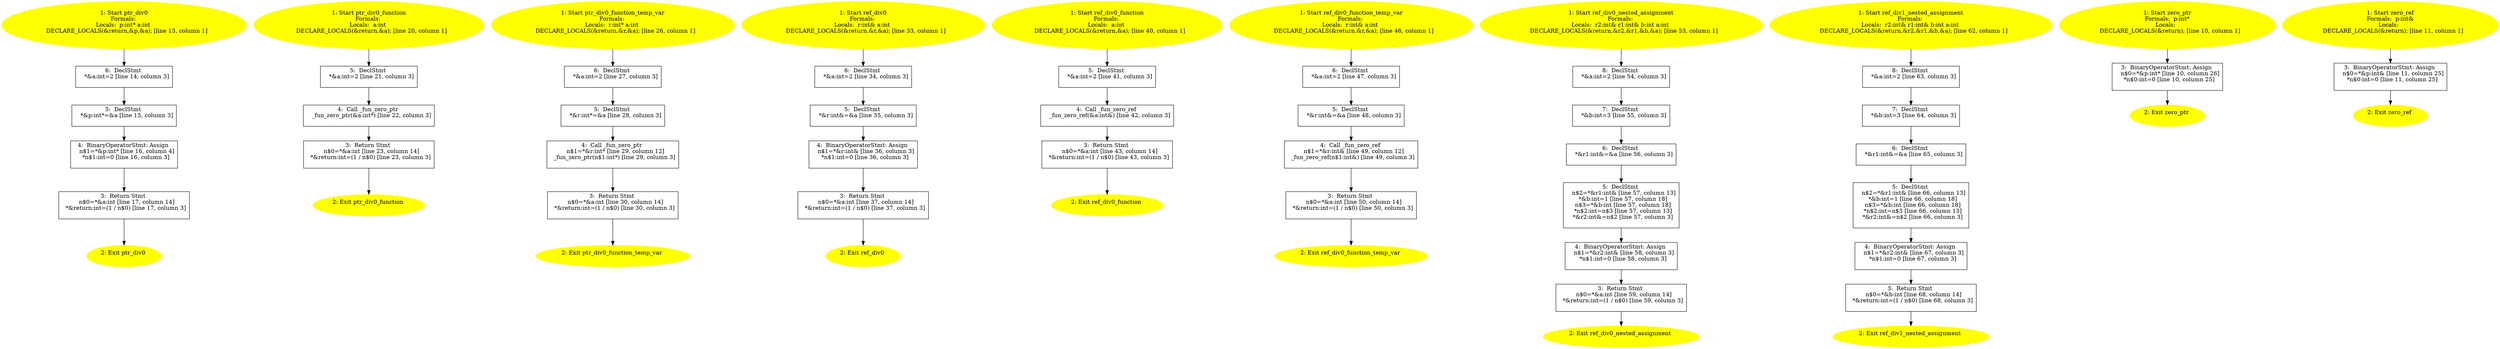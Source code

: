 /* @generated */
digraph cfg {
"ptr_div0#14193575060740497524.6928690623c7c21a5a52547c8cdd4310_1" [label="1: Start ptr_div0\nFormals: \nLocals:  p:int* a:int \n   DECLARE_LOCALS(&return,&p,&a); [line 13, column 1]\n " color=yellow style=filled]
	

	 "ptr_div0#14193575060740497524.6928690623c7c21a5a52547c8cdd4310_1" -> "ptr_div0#14193575060740497524.6928690623c7c21a5a52547c8cdd4310_6" ;
"ptr_div0#14193575060740497524.6928690623c7c21a5a52547c8cdd4310_2" [label="2: Exit ptr_div0 \n  " color=yellow style=filled]
	

"ptr_div0#14193575060740497524.6928690623c7c21a5a52547c8cdd4310_3" [label="3:  Return Stmt \n   n$0=*&a:int [line 17, column 14]\n  *&return:int=(1 / n$0) [line 17, column 3]\n " shape="box"]
	

	 "ptr_div0#14193575060740497524.6928690623c7c21a5a52547c8cdd4310_3" -> "ptr_div0#14193575060740497524.6928690623c7c21a5a52547c8cdd4310_2" ;
"ptr_div0#14193575060740497524.6928690623c7c21a5a52547c8cdd4310_4" [label="4:  BinaryOperatorStmt: Assign \n   n$1=*&p:int* [line 16, column 4]\n  *n$1:int=0 [line 16, column 3]\n " shape="box"]
	

	 "ptr_div0#14193575060740497524.6928690623c7c21a5a52547c8cdd4310_4" -> "ptr_div0#14193575060740497524.6928690623c7c21a5a52547c8cdd4310_3" ;
"ptr_div0#14193575060740497524.6928690623c7c21a5a52547c8cdd4310_5" [label="5:  DeclStmt \n   *&p:int*=&a [line 15, column 3]\n " shape="box"]
	

	 "ptr_div0#14193575060740497524.6928690623c7c21a5a52547c8cdd4310_5" -> "ptr_div0#14193575060740497524.6928690623c7c21a5a52547c8cdd4310_4" ;
"ptr_div0#14193575060740497524.6928690623c7c21a5a52547c8cdd4310_6" [label="6:  DeclStmt \n   *&a:int=2 [line 14, column 3]\n " shape="box"]
	

	 "ptr_div0#14193575060740497524.6928690623c7c21a5a52547c8cdd4310_6" -> "ptr_div0#14193575060740497524.6928690623c7c21a5a52547c8cdd4310_5" ;
"ptr_div0_function#15472019236267517423.0a3eb7529edaa487d598988d34f0b091_1" [label="1: Start ptr_div0_function\nFormals: \nLocals:  a:int \n   DECLARE_LOCALS(&return,&a); [line 20, column 1]\n " color=yellow style=filled]
	

	 "ptr_div0_function#15472019236267517423.0a3eb7529edaa487d598988d34f0b091_1" -> "ptr_div0_function#15472019236267517423.0a3eb7529edaa487d598988d34f0b091_5" ;
"ptr_div0_function#15472019236267517423.0a3eb7529edaa487d598988d34f0b091_2" [label="2: Exit ptr_div0_function \n  " color=yellow style=filled]
	

"ptr_div0_function#15472019236267517423.0a3eb7529edaa487d598988d34f0b091_3" [label="3:  Return Stmt \n   n$0=*&a:int [line 23, column 14]\n  *&return:int=(1 / n$0) [line 23, column 3]\n " shape="box"]
	

	 "ptr_div0_function#15472019236267517423.0a3eb7529edaa487d598988d34f0b091_3" -> "ptr_div0_function#15472019236267517423.0a3eb7529edaa487d598988d34f0b091_2" ;
"ptr_div0_function#15472019236267517423.0a3eb7529edaa487d598988d34f0b091_4" [label="4:  Call _fun_zero_ptr \n   _fun_zero_ptr(&a:int*) [line 22, column 3]\n " shape="box"]
	

	 "ptr_div0_function#15472019236267517423.0a3eb7529edaa487d598988d34f0b091_4" -> "ptr_div0_function#15472019236267517423.0a3eb7529edaa487d598988d34f0b091_3" ;
"ptr_div0_function#15472019236267517423.0a3eb7529edaa487d598988d34f0b091_5" [label="5:  DeclStmt \n   *&a:int=2 [line 21, column 3]\n " shape="box"]
	

	 "ptr_div0_function#15472019236267517423.0a3eb7529edaa487d598988d34f0b091_5" -> "ptr_div0_function#15472019236267517423.0a3eb7529edaa487d598988d34f0b091_4" ;
"ptr_div0_function_temp_var#5150281836928396778.6b88ca0a7e844195f8de319fd04a3139_1" [label="1: Start ptr_div0_function_temp_var\nFormals: \nLocals:  r:int* a:int \n   DECLARE_LOCALS(&return,&r,&a); [line 26, column 1]\n " color=yellow style=filled]
	

	 "ptr_div0_function_temp_var#5150281836928396778.6b88ca0a7e844195f8de319fd04a3139_1" -> "ptr_div0_function_temp_var#5150281836928396778.6b88ca0a7e844195f8de319fd04a3139_6" ;
"ptr_div0_function_temp_var#5150281836928396778.6b88ca0a7e844195f8de319fd04a3139_2" [label="2: Exit ptr_div0_function_temp_var \n  " color=yellow style=filled]
	

"ptr_div0_function_temp_var#5150281836928396778.6b88ca0a7e844195f8de319fd04a3139_3" [label="3:  Return Stmt \n   n$0=*&a:int [line 30, column 14]\n  *&return:int=(1 / n$0) [line 30, column 3]\n " shape="box"]
	

	 "ptr_div0_function_temp_var#5150281836928396778.6b88ca0a7e844195f8de319fd04a3139_3" -> "ptr_div0_function_temp_var#5150281836928396778.6b88ca0a7e844195f8de319fd04a3139_2" ;
"ptr_div0_function_temp_var#5150281836928396778.6b88ca0a7e844195f8de319fd04a3139_4" [label="4:  Call _fun_zero_ptr \n   n$1=*&r:int* [line 29, column 12]\n  _fun_zero_ptr(n$1:int*) [line 29, column 3]\n " shape="box"]
	

	 "ptr_div0_function_temp_var#5150281836928396778.6b88ca0a7e844195f8de319fd04a3139_4" -> "ptr_div0_function_temp_var#5150281836928396778.6b88ca0a7e844195f8de319fd04a3139_3" ;
"ptr_div0_function_temp_var#5150281836928396778.6b88ca0a7e844195f8de319fd04a3139_5" [label="5:  DeclStmt \n   *&r:int*=&a [line 28, column 3]\n " shape="box"]
	

	 "ptr_div0_function_temp_var#5150281836928396778.6b88ca0a7e844195f8de319fd04a3139_5" -> "ptr_div0_function_temp_var#5150281836928396778.6b88ca0a7e844195f8de319fd04a3139_4" ;
"ptr_div0_function_temp_var#5150281836928396778.6b88ca0a7e844195f8de319fd04a3139_6" [label="6:  DeclStmt \n   *&a:int=2 [line 27, column 3]\n " shape="box"]
	

	 "ptr_div0_function_temp_var#5150281836928396778.6b88ca0a7e844195f8de319fd04a3139_6" -> "ptr_div0_function_temp_var#5150281836928396778.6b88ca0a7e844195f8de319fd04a3139_5" ;
"ref_div0#1043072996947162803.d8e5fefe42038c8549979f6316354144_1" [label="1: Start ref_div0\nFormals: \nLocals:  r:int& a:int \n   DECLARE_LOCALS(&return,&r,&a); [line 33, column 1]\n " color=yellow style=filled]
	

	 "ref_div0#1043072996947162803.d8e5fefe42038c8549979f6316354144_1" -> "ref_div0#1043072996947162803.d8e5fefe42038c8549979f6316354144_6" ;
"ref_div0#1043072996947162803.d8e5fefe42038c8549979f6316354144_2" [label="2: Exit ref_div0 \n  " color=yellow style=filled]
	

"ref_div0#1043072996947162803.d8e5fefe42038c8549979f6316354144_3" [label="3:  Return Stmt \n   n$0=*&a:int [line 37, column 14]\n  *&return:int=(1 / n$0) [line 37, column 3]\n " shape="box"]
	

	 "ref_div0#1043072996947162803.d8e5fefe42038c8549979f6316354144_3" -> "ref_div0#1043072996947162803.d8e5fefe42038c8549979f6316354144_2" ;
"ref_div0#1043072996947162803.d8e5fefe42038c8549979f6316354144_4" [label="4:  BinaryOperatorStmt: Assign \n   n$1=*&r:int& [line 36, column 3]\n  *n$1:int=0 [line 36, column 3]\n " shape="box"]
	

	 "ref_div0#1043072996947162803.d8e5fefe42038c8549979f6316354144_4" -> "ref_div0#1043072996947162803.d8e5fefe42038c8549979f6316354144_3" ;
"ref_div0#1043072996947162803.d8e5fefe42038c8549979f6316354144_5" [label="5:  DeclStmt \n   *&r:int&=&a [line 35, column 3]\n " shape="box"]
	

	 "ref_div0#1043072996947162803.d8e5fefe42038c8549979f6316354144_5" -> "ref_div0#1043072996947162803.d8e5fefe42038c8549979f6316354144_4" ;
"ref_div0#1043072996947162803.d8e5fefe42038c8549979f6316354144_6" [label="6:  DeclStmt \n   *&a:int=2 [line 34, column 3]\n " shape="box"]
	

	 "ref_div0#1043072996947162803.d8e5fefe42038c8549979f6316354144_6" -> "ref_div0#1043072996947162803.d8e5fefe42038c8549979f6316354144_5" ;
"ref_div0_function#15446684317306379342.095fd29aa2a7d2024ec0380b2c42aad4_1" [label="1: Start ref_div0_function\nFormals: \nLocals:  a:int \n   DECLARE_LOCALS(&return,&a); [line 40, column 1]\n " color=yellow style=filled]
	

	 "ref_div0_function#15446684317306379342.095fd29aa2a7d2024ec0380b2c42aad4_1" -> "ref_div0_function#15446684317306379342.095fd29aa2a7d2024ec0380b2c42aad4_5" ;
"ref_div0_function#15446684317306379342.095fd29aa2a7d2024ec0380b2c42aad4_2" [label="2: Exit ref_div0_function \n  " color=yellow style=filled]
	

"ref_div0_function#15446684317306379342.095fd29aa2a7d2024ec0380b2c42aad4_3" [label="3:  Return Stmt \n   n$0=*&a:int [line 43, column 14]\n  *&return:int=(1 / n$0) [line 43, column 3]\n " shape="box"]
	

	 "ref_div0_function#15446684317306379342.095fd29aa2a7d2024ec0380b2c42aad4_3" -> "ref_div0_function#15446684317306379342.095fd29aa2a7d2024ec0380b2c42aad4_2" ;
"ref_div0_function#15446684317306379342.095fd29aa2a7d2024ec0380b2c42aad4_4" [label="4:  Call _fun_zero_ref \n   _fun_zero_ref(&a:int&) [line 42, column 3]\n " shape="box"]
	

	 "ref_div0_function#15446684317306379342.095fd29aa2a7d2024ec0380b2c42aad4_4" -> "ref_div0_function#15446684317306379342.095fd29aa2a7d2024ec0380b2c42aad4_3" ;
"ref_div0_function#15446684317306379342.095fd29aa2a7d2024ec0380b2c42aad4_5" [label="5:  DeclStmt \n   *&a:int=2 [line 41, column 3]\n " shape="box"]
	

	 "ref_div0_function#15446684317306379342.095fd29aa2a7d2024ec0380b2c42aad4_5" -> "ref_div0_function#15446684317306379342.095fd29aa2a7d2024ec0380b2c42aad4_4" ;
"ref_div0_function_temp_var#14207866842047996477.a899517f09b367d539ea5f04365fd46e_1" [label="1: Start ref_div0_function_temp_var\nFormals: \nLocals:  r:int& a:int \n   DECLARE_LOCALS(&return,&r,&a); [line 46, column 1]\n " color=yellow style=filled]
	

	 "ref_div0_function_temp_var#14207866842047996477.a899517f09b367d539ea5f04365fd46e_1" -> "ref_div0_function_temp_var#14207866842047996477.a899517f09b367d539ea5f04365fd46e_6" ;
"ref_div0_function_temp_var#14207866842047996477.a899517f09b367d539ea5f04365fd46e_2" [label="2: Exit ref_div0_function_temp_var \n  " color=yellow style=filled]
	

"ref_div0_function_temp_var#14207866842047996477.a899517f09b367d539ea5f04365fd46e_3" [label="3:  Return Stmt \n   n$0=*&a:int [line 50, column 14]\n  *&return:int=(1 / n$0) [line 50, column 3]\n " shape="box"]
	

	 "ref_div0_function_temp_var#14207866842047996477.a899517f09b367d539ea5f04365fd46e_3" -> "ref_div0_function_temp_var#14207866842047996477.a899517f09b367d539ea5f04365fd46e_2" ;
"ref_div0_function_temp_var#14207866842047996477.a899517f09b367d539ea5f04365fd46e_4" [label="4:  Call _fun_zero_ref \n   n$1=*&r:int& [line 49, column 12]\n  _fun_zero_ref(n$1:int&) [line 49, column 3]\n " shape="box"]
	

	 "ref_div0_function_temp_var#14207866842047996477.a899517f09b367d539ea5f04365fd46e_4" -> "ref_div0_function_temp_var#14207866842047996477.a899517f09b367d539ea5f04365fd46e_3" ;
"ref_div0_function_temp_var#14207866842047996477.a899517f09b367d539ea5f04365fd46e_5" [label="5:  DeclStmt \n   *&r:int&=&a [line 48, column 3]\n " shape="box"]
	

	 "ref_div0_function_temp_var#14207866842047996477.a899517f09b367d539ea5f04365fd46e_5" -> "ref_div0_function_temp_var#14207866842047996477.a899517f09b367d539ea5f04365fd46e_4" ;
"ref_div0_function_temp_var#14207866842047996477.a899517f09b367d539ea5f04365fd46e_6" [label="6:  DeclStmt \n   *&a:int=2 [line 47, column 3]\n " shape="box"]
	

	 "ref_div0_function_temp_var#14207866842047996477.a899517f09b367d539ea5f04365fd46e_6" -> "ref_div0_function_temp_var#14207866842047996477.a899517f09b367d539ea5f04365fd46e_5" ;
"ref_div0_nested_assignment#17126972420420854569.bd6abb3056f6689fbac92af920ec6879_1" [label="1: Start ref_div0_nested_assignment\nFormals: \nLocals:  r2:int& r1:int& b:int a:int \n   DECLARE_LOCALS(&return,&r2,&r1,&b,&a); [line 53, column 1]\n " color=yellow style=filled]
	

	 "ref_div0_nested_assignment#17126972420420854569.bd6abb3056f6689fbac92af920ec6879_1" -> "ref_div0_nested_assignment#17126972420420854569.bd6abb3056f6689fbac92af920ec6879_8" ;
"ref_div0_nested_assignment#17126972420420854569.bd6abb3056f6689fbac92af920ec6879_2" [label="2: Exit ref_div0_nested_assignment \n  " color=yellow style=filled]
	

"ref_div0_nested_assignment#17126972420420854569.bd6abb3056f6689fbac92af920ec6879_3" [label="3:  Return Stmt \n   n$0=*&a:int [line 59, column 14]\n  *&return:int=(1 / n$0) [line 59, column 3]\n " shape="box"]
	

	 "ref_div0_nested_assignment#17126972420420854569.bd6abb3056f6689fbac92af920ec6879_3" -> "ref_div0_nested_assignment#17126972420420854569.bd6abb3056f6689fbac92af920ec6879_2" ;
"ref_div0_nested_assignment#17126972420420854569.bd6abb3056f6689fbac92af920ec6879_4" [label="4:  BinaryOperatorStmt: Assign \n   n$1=*&r2:int& [line 58, column 3]\n  *n$1:int=0 [line 58, column 3]\n " shape="box"]
	

	 "ref_div0_nested_assignment#17126972420420854569.bd6abb3056f6689fbac92af920ec6879_4" -> "ref_div0_nested_assignment#17126972420420854569.bd6abb3056f6689fbac92af920ec6879_3" ;
"ref_div0_nested_assignment#17126972420420854569.bd6abb3056f6689fbac92af920ec6879_5" [label="5:  DeclStmt \n   n$2=*&r1:int& [line 57, column 13]\n  *&b:int=1 [line 57, column 18]\n  n$3=*&b:int [line 57, column 18]\n  *n$2:int=n$3 [line 57, column 13]\n  *&r2:int&=n$2 [line 57, column 3]\n " shape="box"]
	

	 "ref_div0_nested_assignment#17126972420420854569.bd6abb3056f6689fbac92af920ec6879_5" -> "ref_div0_nested_assignment#17126972420420854569.bd6abb3056f6689fbac92af920ec6879_4" ;
"ref_div0_nested_assignment#17126972420420854569.bd6abb3056f6689fbac92af920ec6879_6" [label="6:  DeclStmt \n   *&r1:int&=&a [line 56, column 3]\n " shape="box"]
	

	 "ref_div0_nested_assignment#17126972420420854569.bd6abb3056f6689fbac92af920ec6879_6" -> "ref_div0_nested_assignment#17126972420420854569.bd6abb3056f6689fbac92af920ec6879_5" ;
"ref_div0_nested_assignment#17126972420420854569.bd6abb3056f6689fbac92af920ec6879_7" [label="7:  DeclStmt \n   *&b:int=3 [line 55, column 3]\n " shape="box"]
	

	 "ref_div0_nested_assignment#17126972420420854569.bd6abb3056f6689fbac92af920ec6879_7" -> "ref_div0_nested_assignment#17126972420420854569.bd6abb3056f6689fbac92af920ec6879_6" ;
"ref_div0_nested_assignment#17126972420420854569.bd6abb3056f6689fbac92af920ec6879_8" [label="8:  DeclStmt \n   *&a:int=2 [line 54, column 3]\n " shape="box"]
	

	 "ref_div0_nested_assignment#17126972420420854569.bd6abb3056f6689fbac92af920ec6879_8" -> "ref_div0_nested_assignment#17126972420420854569.bd6abb3056f6689fbac92af920ec6879_7" ;
"ref_div1_nested_assignment#5121576951592231820.a9f8511d9ff791c44569fd8a8eb9d3cf_1" [label="1: Start ref_div1_nested_assignment\nFormals: \nLocals:  r2:int& r1:int& b:int a:int \n   DECLARE_LOCALS(&return,&r2,&r1,&b,&a); [line 62, column 1]\n " color=yellow style=filled]
	

	 "ref_div1_nested_assignment#5121576951592231820.a9f8511d9ff791c44569fd8a8eb9d3cf_1" -> "ref_div1_nested_assignment#5121576951592231820.a9f8511d9ff791c44569fd8a8eb9d3cf_8" ;
"ref_div1_nested_assignment#5121576951592231820.a9f8511d9ff791c44569fd8a8eb9d3cf_2" [label="2: Exit ref_div1_nested_assignment \n  " color=yellow style=filled]
	

"ref_div1_nested_assignment#5121576951592231820.a9f8511d9ff791c44569fd8a8eb9d3cf_3" [label="3:  Return Stmt \n   n$0=*&b:int [line 68, column 14]\n  *&return:int=(1 / n$0) [line 68, column 3]\n " shape="box"]
	

	 "ref_div1_nested_assignment#5121576951592231820.a9f8511d9ff791c44569fd8a8eb9d3cf_3" -> "ref_div1_nested_assignment#5121576951592231820.a9f8511d9ff791c44569fd8a8eb9d3cf_2" ;
"ref_div1_nested_assignment#5121576951592231820.a9f8511d9ff791c44569fd8a8eb9d3cf_4" [label="4:  BinaryOperatorStmt: Assign \n   n$1=*&r2:int& [line 67, column 3]\n  *n$1:int=0 [line 67, column 3]\n " shape="box"]
	

	 "ref_div1_nested_assignment#5121576951592231820.a9f8511d9ff791c44569fd8a8eb9d3cf_4" -> "ref_div1_nested_assignment#5121576951592231820.a9f8511d9ff791c44569fd8a8eb9d3cf_3" ;
"ref_div1_nested_assignment#5121576951592231820.a9f8511d9ff791c44569fd8a8eb9d3cf_5" [label="5:  DeclStmt \n   n$2=*&r1:int& [line 66, column 13]\n  *&b:int=1 [line 66, column 18]\n  n$3=*&b:int [line 66, column 18]\n  *n$2:int=n$3 [line 66, column 13]\n  *&r2:int&=n$2 [line 66, column 3]\n " shape="box"]
	

	 "ref_div1_nested_assignment#5121576951592231820.a9f8511d9ff791c44569fd8a8eb9d3cf_5" -> "ref_div1_nested_assignment#5121576951592231820.a9f8511d9ff791c44569fd8a8eb9d3cf_4" ;
"ref_div1_nested_assignment#5121576951592231820.a9f8511d9ff791c44569fd8a8eb9d3cf_6" [label="6:  DeclStmt \n   *&r1:int&=&a [line 65, column 3]\n " shape="box"]
	

	 "ref_div1_nested_assignment#5121576951592231820.a9f8511d9ff791c44569fd8a8eb9d3cf_6" -> "ref_div1_nested_assignment#5121576951592231820.a9f8511d9ff791c44569fd8a8eb9d3cf_5" ;
"ref_div1_nested_assignment#5121576951592231820.a9f8511d9ff791c44569fd8a8eb9d3cf_7" [label="7:  DeclStmt \n   *&b:int=3 [line 64, column 3]\n " shape="box"]
	

	 "ref_div1_nested_assignment#5121576951592231820.a9f8511d9ff791c44569fd8a8eb9d3cf_7" -> "ref_div1_nested_assignment#5121576951592231820.a9f8511d9ff791c44569fd8a8eb9d3cf_6" ;
"ref_div1_nested_assignment#5121576951592231820.a9f8511d9ff791c44569fd8a8eb9d3cf_8" [label="8:  DeclStmt \n   *&a:int=2 [line 63, column 3]\n " shape="box"]
	

	 "ref_div1_nested_assignment#5121576951592231820.a9f8511d9ff791c44569fd8a8eb9d3cf_8" -> "ref_div1_nested_assignment#5121576951592231820.a9f8511d9ff791c44569fd8a8eb9d3cf_7" ;
"zero_ptr#10962438709356261388.c1a1091e7e1d49bd9bd5d8cac96703e9_1" [label="1: Start zero_ptr\nFormals:  p:int*\nLocals:  \n   DECLARE_LOCALS(&return); [line 10, column 1]\n " color=yellow style=filled]
	

	 "zero_ptr#10962438709356261388.c1a1091e7e1d49bd9bd5d8cac96703e9_1" -> "zero_ptr#10962438709356261388.c1a1091e7e1d49bd9bd5d8cac96703e9_3" ;
"zero_ptr#10962438709356261388.c1a1091e7e1d49bd9bd5d8cac96703e9_2" [label="2: Exit zero_ptr \n  " color=yellow style=filled]
	

"zero_ptr#10962438709356261388.c1a1091e7e1d49bd9bd5d8cac96703e9_3" [label="3:  BinaryOperatorStmt: Assign \n   n$0=*&p:int* [line 10, column 26]\n  *n$0:int=0 [line 10, column 25]\n " shape="box"]
	

	 "zero_ptr#10962438709356261388.c1a1091e7e1d49bd9bd5d8cac96703e9_3" -> "zero_ptr#10962438709356261388.c1a1091e7e1d49bd9bd5d8cac96703e9_2" ;
"zero_ref#8777441955929384761.2247f2b8d396eabba21c20ef967ac6ec_1" [label="1: Start zero_ref\nFormals:  p:int&\nLocals:  \n   DECLARE_LOCALS(&return); [line 11, column 1]\n " color=yellow style=filled]
	

	 "zero_ref#8777441955929384761.2247f2b8d396eabba21c20ef967ac6ec_1" -> "zero_ref#8777441955929384761.2247f2b8d396eabba21c20ef967ac6ec_3" ;
"zero_ref#8777441955929384761.2247f2b8d396eabba21c20ef967ac6ec_2" [label="2: Exit zero_ref \n  " color=yellow style=filled]
	

"zero_ref#8777441955929384761.2247f2b8d396eabba21c20ef967ac6ec_3" [label="3:  BinaryOperatorStmt: Assign \n   n$0=*&p:int& [line 11, column 25]\n  *n$0:int=0 [line 11, column 25]\n " shape="box"]
	

	 "zero_ref#8777441955929384761.2247f2b8d396eabba21c20ef967ac6ec_3" -> "zero_ref#8777441955929384761.2247f2b8d396eabba21c20ef967ac6ec_2" ;
}
